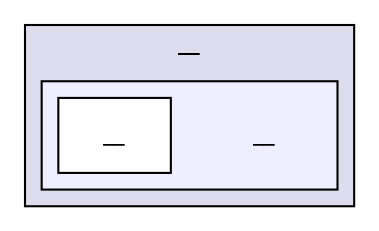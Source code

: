 digraph "fmod/android/fmodstudioapi10503android/api/studio/examples/eclipse/3d/obj/local/armeabi-v7a/objs-debug/example/__/__" {
  compound=true
  node [ fontsize="10", fontname="Helvetica"];
  edge [ labelfontsize="10", labelfontname="Helvetica"];
  subgraph clusterdir_ae21e5b9064dbbd0b89954742b3a4745 {
    graph [ bgcolor="#ddddee", pencolor="black", label="__" fontname="Helvetica", fontsize="10", URL="dir_ae21e5b9064dbbd0b89954742b3a4745.html"]
  subgraph clusterdir_07807442e956a8acdd79ae674a26feba {
    graph [ bgcolor="#eeeeff", pencolor="black", label="" URL="dir_07807442e956a8acdd79ae674a26feba.html"];
    dir_07807442e956a8acdd79ae674a26feba [shape=plaintext label="__"];
    dir_663e8d586623eaddaf4fc6df289a3d6f [shape=box label="__" color="black" fillcolor="white" style="filled" URL="dir_663e8d586623eaddaf4fc6df289a3d6f.html"];
  }
  }
}
